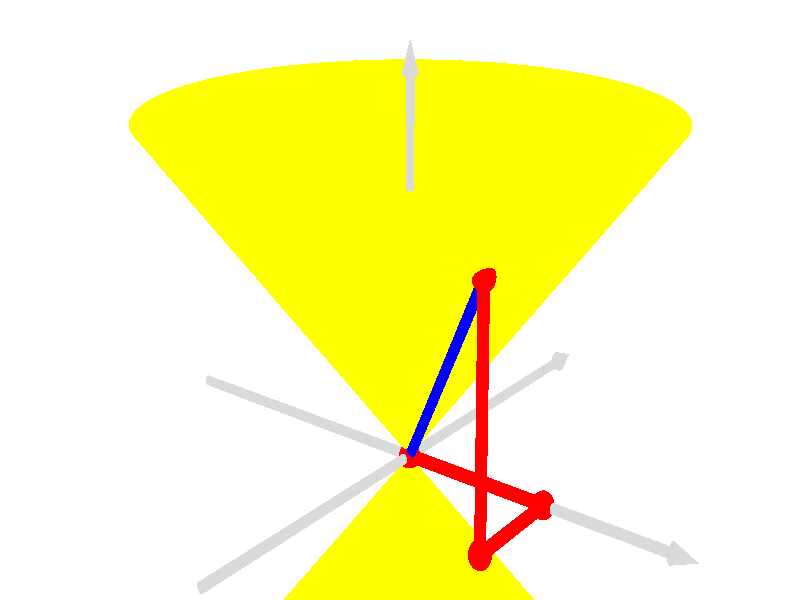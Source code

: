 #include "colors.inc"

#declare        axisthickness = 0.040;
#declare        arrowheadlength = 0.25;

#declare d = 0.02;
#declare nsteps = 100;

#declare si = 2.5;

#declare xmin = -si;
#declare xmax =  si;
#declare xstep = xmax / (2 * nsteps);

#declare ymin = -si;
#declare ymax =  si;
#declare ystep = ymax / nsteps;

#declare zmin = 0;
#declare zmax = si;

#declare imagescale = 0.35;

camera {
        location <+7, 4.5, -9.2>
        look_at <(xmin + xmax)/2, zmax/2-0.05, (ymin + ymax)/2-0.15>
        right 16/9 * x * imagescale
        up y * imagescale
}

light_source { <0, 15, -30> color White }
light_source { <5, -5, -30> color White }
sky_sphere {
        pigment {
                color <1,1,1>
        }
}

#macro arrow(from, to)
#declare dirvector = to - from;
#declare dirvector = arrowheadlength * vnormalize(dirvector);
        cylinder {
                from - dirvector,
                to   + dirvector,
                axisthickness
        }
        cone {
                to +     dirvector, 2 * axisthickness,
                to + 2 * dirvector, 0
        }
#end

union {
        arrow(<xmin, 0, 0>, <xmax, 0, 0>)
        arrow(<0, 0, 0>, <0, zmax, 0>)
        arrow(<0, 0, ymin>, <0, 0, ymax>)
        sphere { <0, 0, 0>, axisthickness }
        pigment {
                color rgb<0.7, 0.7, 0.7>
        }
        finish {
                specular 0.9
                metallic
        }
}

#declare p = 0.1;

union {
	sphere { <0, 0, 0>, p }
	sphere { <1.5, 0, 0>, p }
	sphere { <1.5, 0, -1>, p }
	sphere { <1.5, sqrt(1.5*1.5 + 1), -1>, p }
	cylinder { <0,0,0>, <1.5,0,0>, 0.5 * p }
	cylinder { <1.5,0,0>, <1.5,0,-1>, 0.5 * p }
	cylinder { <1.5,0,-1>, <1.5,sqrt(1.5*1.5 + 1), -1>, 0.5 * p }
        pigment {
                color rgb<1, 0, 0>
        }
        finish {
                specular 0.9
                metallic
        }
}

cylinder { <0,0,0>, <1.5, sqrt(1.5*1.5 + 1),-1>, 0.5 * p 
        pigment {
                color rgb<0, 0, 1>
        }
        finish {
                specular 0.9
                metallic
        }
}

cone {
	<0,0,0>, 0,
	<0,si,0>, si
	open
	pigment {
		color rgb<1,1,0>
	}
	finish {
		specular 0.9
		metallic
	}
}

cone {
	<0,0,0>, 0,
	<0,-si,0>, si
	open
	pigment {
		color rgb<1,1,0>
	}
	finish {
		specular 0.9
		metallic
	}
}

/*
text {
	internal 1 "x"
	0.2, <0,0,0>
	pigment {
		color rgb<0,0.8,0>
	}
	finish {
		specular 0.9
		metallic
	}
	scale 0.5
	rotate <0, -30, 0>
	translate <si+ 0.1, 0.1, -0.1>
}

text {
	internal 1 "t"
	0.2, <0,0,0>
	pigment {
		color rgb<0,0.8,0>
	}
	finish {
		specular 0.9
		metallic
	}
	scale 0.5
	rotate <0, -30, 0>
	translate <0.1, si + 0.44,-0.1>
}

text {
	internal 1 "y"
	0.2, <0,0,0>
	pigment {
		color rgb<0,0.8,0>
	}
	finish {
		specular 0.9
		metallic
	}
	scale 0.5
	rotate <0, 60, 0>
	translate <si + 0.2, 0, -0.1>
	rotate <0,-90,0>
}
*/
